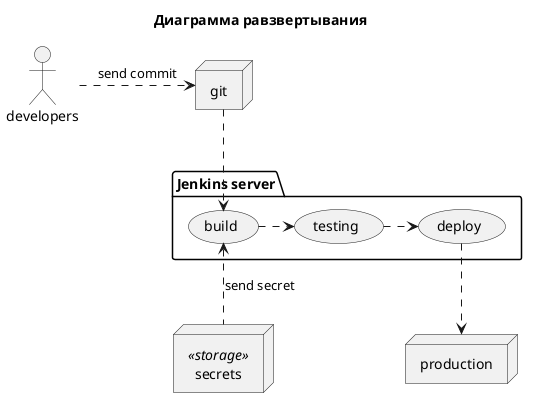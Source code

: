 @startuml deploy_diagram

title "Диаграмма равзвертывания"

actor developers

node git
node production
node secrets <<storage>>

package "Jenkins server" as jenkins {

    usecase build
    usecase testing
    usecase deploy

    build .> testing
    testing .> deploy

}


developers .> git : send commit

git ..> build
build <.. secrets : send secret
deploy ..> production


@enduml